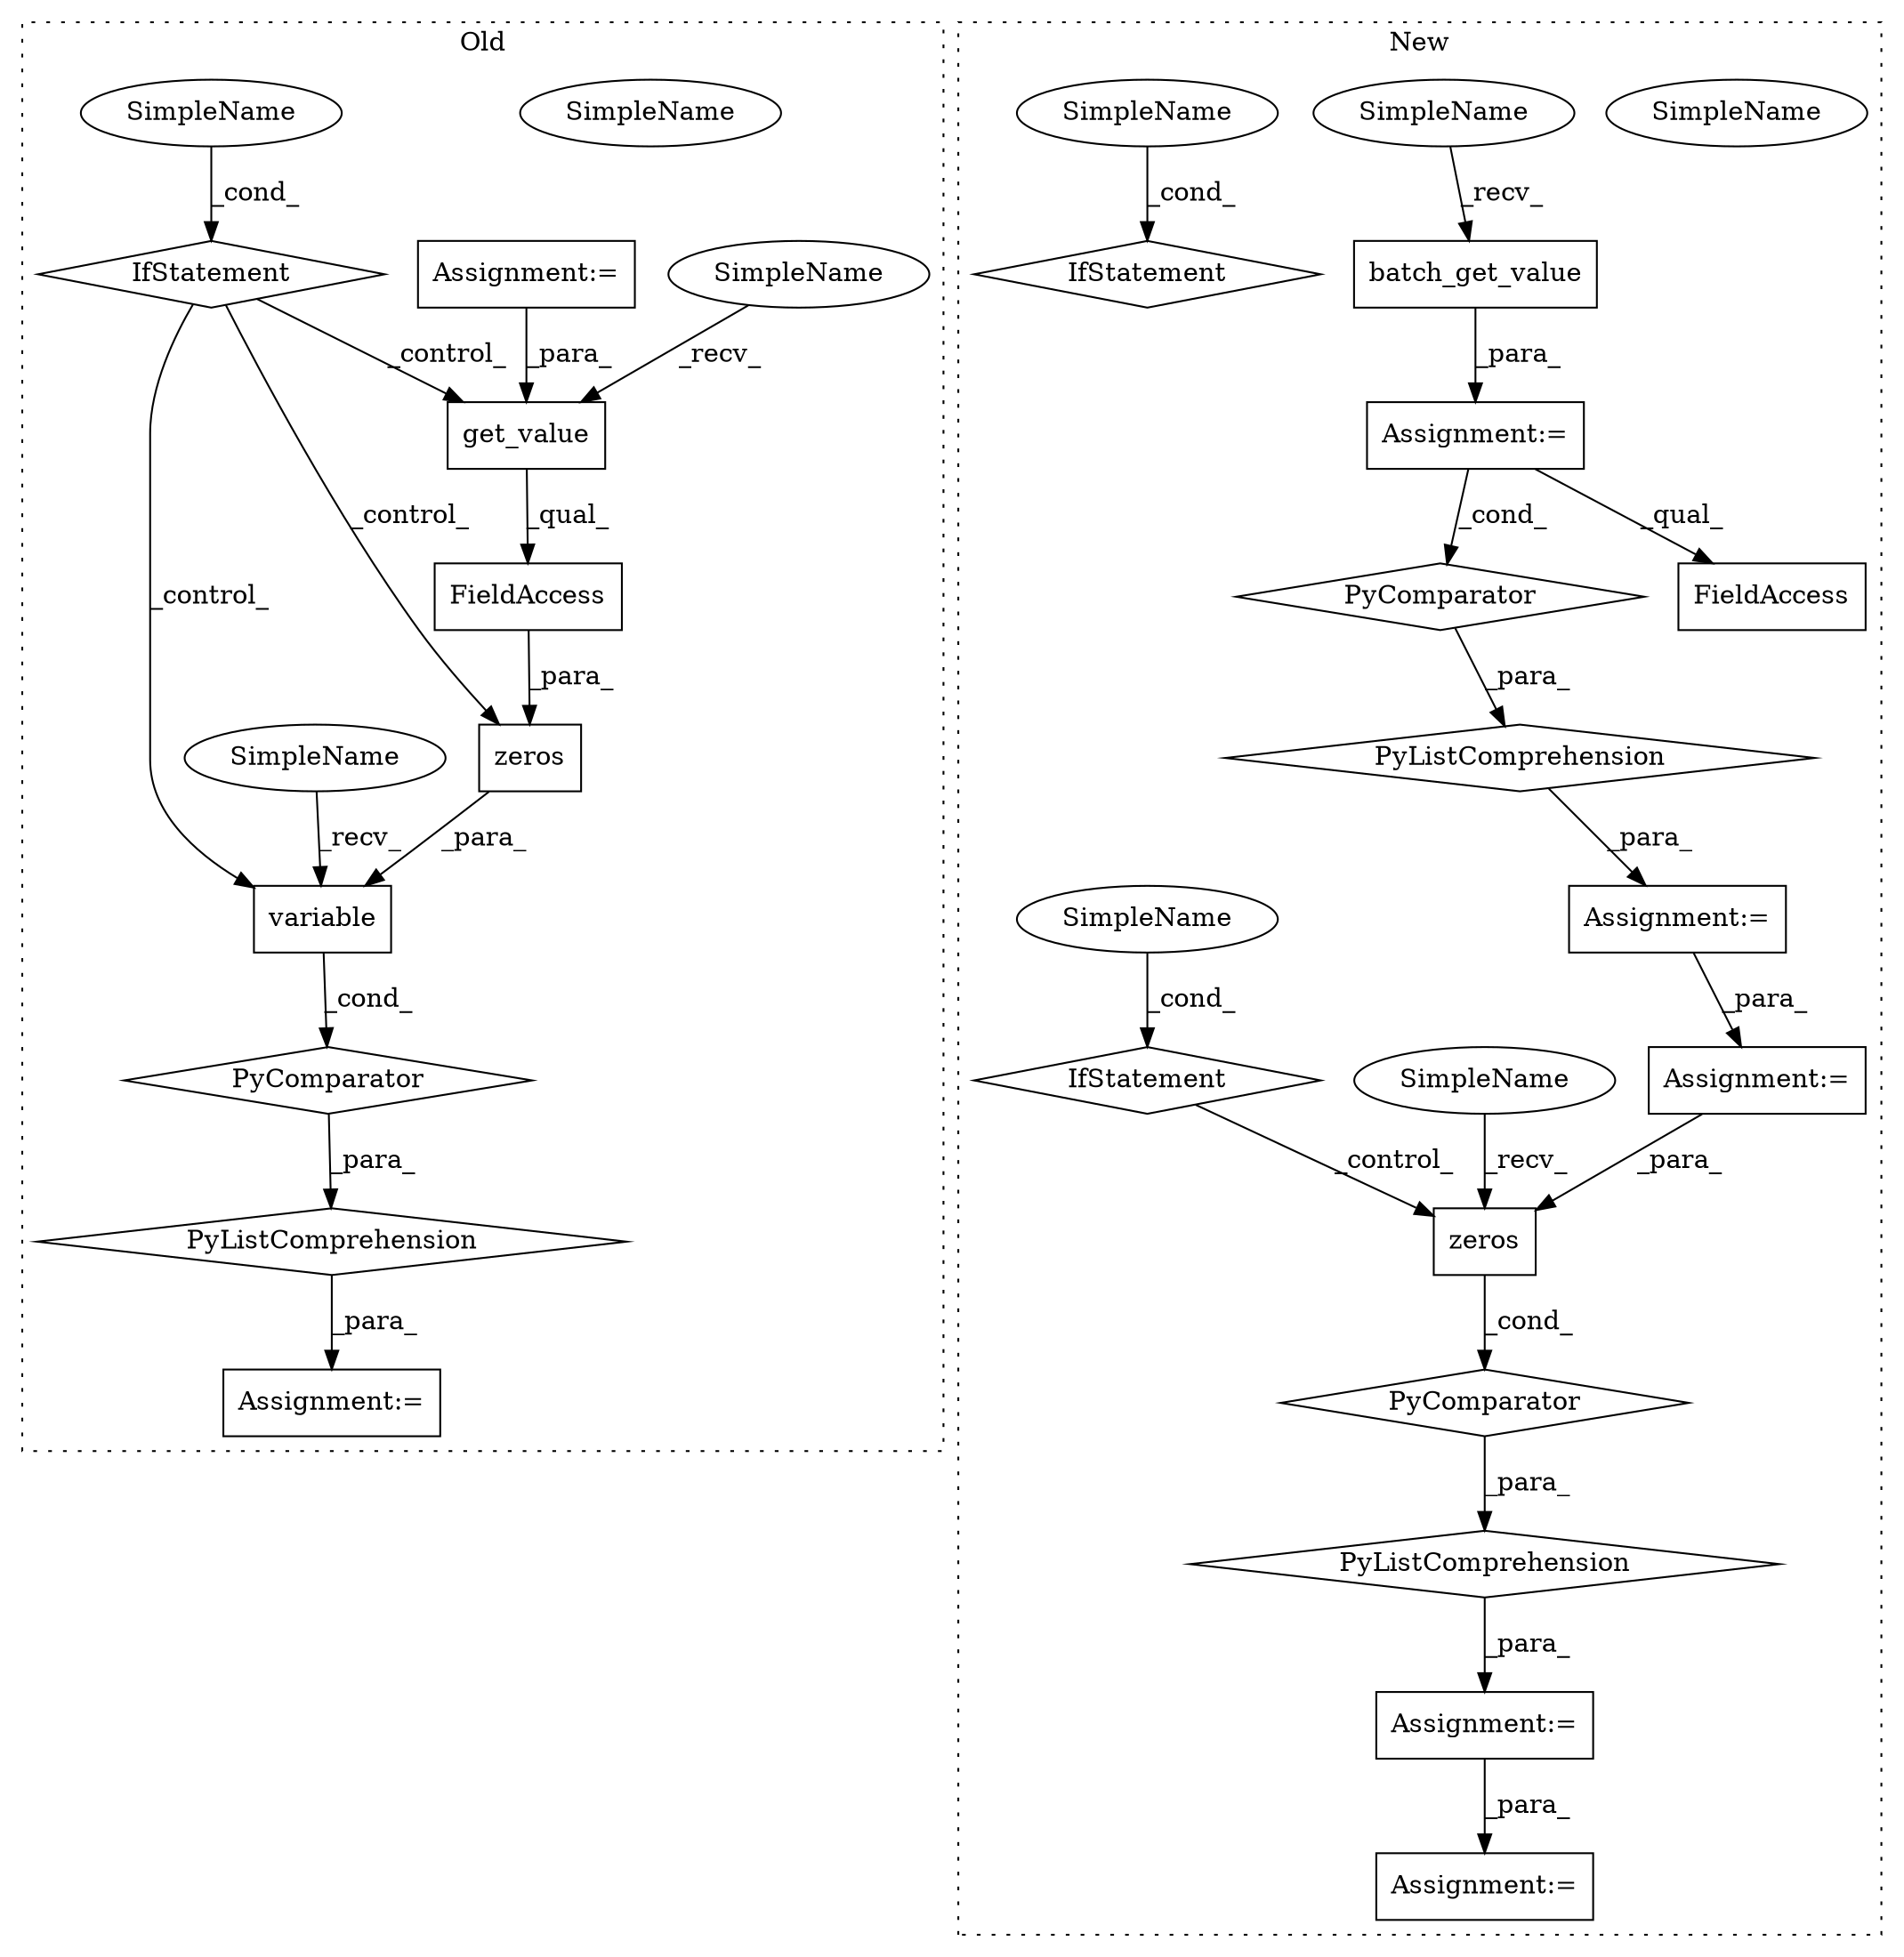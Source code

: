 digraph G {
subgraph cluster0 {
1 [label="variable" a="32" s="5745,5793" l="9,1" shape="box"];
6 [label="Assignment:=" a="7" s="5725" l="12" shape="box"];
7 [label="get_value" a="32" s="5774,5785" l="10,1" shape="box"];
9 [label="PyComparator" a="113" s="5852" l="22" shape="diamond"];
11 [label="FieldAccess" a="22" s="5766" l="26" shape="box"];
12 [label="IfStatement" a="25" s="5852" l="22" shape="diamond"];
13 [label="SimpleName" a="42" s="5869" l="5" shape="ellipse"];
16 [label="Assignment:=" a="7" s="5852" l="22" shape="box"];
18 [label="PyListComprehension" a="109" s="5737" l="145" shape="diamond"];
25 [label="zeros" a="32" s="5760,5792" l="6,1" shape="box"];
28 [label="SimpleName" a="42" s="5869" l="5" shape="ellipse"];
31 [label="SimpleName" a="42" s="5737" l="7" shape="ellipse"];
32 [label="SimpleName" a="42" s="5766" l="7" shape="ellipse"];
label = "Old";
style="dotted";
}
subgraph cluster1 {
2 [label="PyListComprehension" a="109" s="6000" l="112" shape="diamond"];
3 [label="PyComparator" a="113" s="5921" l="47" shape="diamond"];
4 [label="Assignment:=" a="7" s="6124" l="1" shape="box"];
5 [label="Assignment:=" a="7" s="5921" l="47" shape="box"];
8 [label="PyComparator" a="113" s="6078" l="26" shape="diamond"];
10 [label="FieldAccess" a="22" s="5856" l="7" shape="box"];
14 [label="Assignment:=" a="7" s="6078" l="26" shape="box"];
15 [label="Assignment:=" a="7" s="5844" l="12" shape="box"];
17 [label="Assignment:=" a="7" s="5988" l="12" shape="box"];
19 [label="PyListComprehension" a="109" s="5856" l="120" shape="diamond"];
20 [label="zeros" a="32" s="6008,6019" l="6,1" shape="box"];
21 [label="batch_get_value" a="32" s="5936,5958" l="16,1" shape="box"];
22 [label="SimpleName" a="42" s="6099" l="5" shape="ellipse"];
23 [label="IfStatement" a="25" s="6078" l="26" shape="diamond"];
24 [label="IfStatement" a="25" s="5921" l="47" shape="diamond"];
26 [label="SimpleName" a="42" s="5928" l="7" shape="ellipse"];
27 [label="SimpleName" a="42" s="6000" l="7" shape="ellipse"];
29 [label="SimpleName" a="42" s="6099" l="5" shape="ellipse"];
30 [label="SimpleName" a="42" s="5963" l="5" shape="ellipse"];
label = "New";
style="dotted";
}
1 -> 9 [label="_cond_"];
2 -> 17 [label="_para_"];
3 -> 19 [label="_para_"];
5 -> 10 [label="_qual_"];
5 -> 3 [label="_cond_"];
7 -> 11 [label="_qual_"];
8 -> 2 [label="_para_"];
9 -> 18 [label="_para_"];
11 -> 25 [label="_para_"];
12 -> 1 [label="_control_"];
12 -> 25 [label="_control_"];
12 -> 7 [label="_control_"];
14 -> 20 [label="_para_"];
15 -> 14 [label="_para_"];
16 -> 7 [label="_para_"];
17 -> 4 [label="_para_"];
18 -> 6 [label="_para_"];
19 -> 15 [label="_para_"];
20 -> 8 [label="_cond_"];
21 -> 5 [label="_para_"];
23 -> 20 [label="_control_"];
25 -> 1 [label="_para_"];
26 -> 21 [label="_recv_"];
27 -> 20 [label="_recv_"];
28 -> 12 [label="_cond_"];
29 -> 23 [label="_cond_"];
30 -> 24 [label="_cond_"];
31 -> 1 [label="_recv_"];
32 -> 7 [label="_recv_"];
}